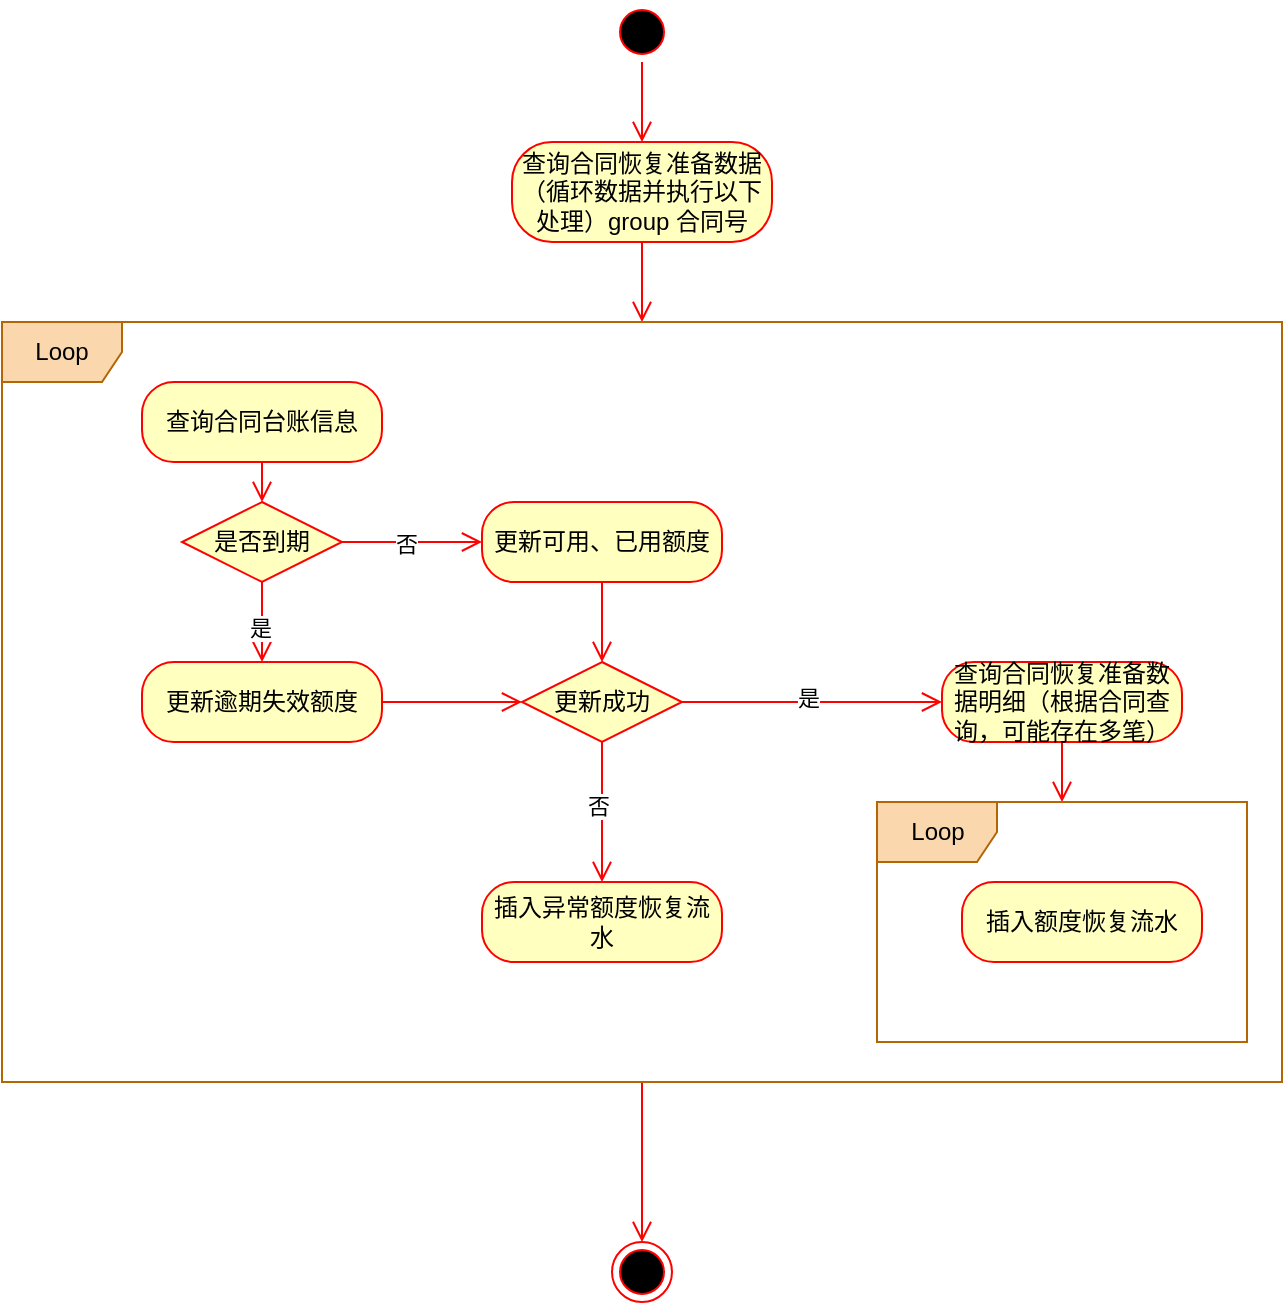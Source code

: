 <mxfile version="14.4.3" type="github">
  <diagram id="OwX1Tfsp2Xdk8FmUzgD0" name="第 1 页">
    <mxGraphModel dx="834" dy="446" grid="1" gridSize="10" guides="1" tooltips="1" connect="1" arrows="1" fold="1" page="1" pageScale="1" pageWidth="3300" pageHeight="4681" math="0" shadow="0">
      <root>
        <mxCell id="0" />
        <mxCell id="1" parent="0" />
        <mxCell id="2UmjyUCVCARyHqoZPk_U-34" value="" style="ellipse;html=1;shape=startState;fillColor=#000000;strokeColor=#ff0000;" vertex="1" parent="1">
          <mxGeometry x="405" y="140" width="30" height="30" as="geometry" />
        </mxCell>
        <mxCell id="2UmjyUCVCARyHqoZPk_U-35" value="" style="edgeStyle=orthogonalEdgeStyle;html=1;verticalAlign=bottom;endArrow=open;endSize=8;strokeColor=#ff0000;entryX=0.5;entryY=0;entryDx=0;entryDy=0;" edge="1" parent="1" source="2UmjyUCVCARyHqoZPk_U-34" target="2UmjyUCVCARyHqoZPk_U-37">
          <mxGeometry relative="1" as="geometry">
            <mxPoint x="320" y="210" as="targetPoint" />
          </mxGeometry>
        </mxCell>
        <mxCell id="2UmjyUCVCARyHqoZPk_U-36" style="edgeStyle=orthogonalEdgeStyle;orthogonalLoop=1;jettySize=auto;html=1;endArrow=open;endSize=8;strokeColor=#ff0000;" edge="1" parent="1" source="2UmjyUCVCARyHqoZPk_U-37" target="2UmjyUCVCARyHqoZPk_U-40">
          <mxGeometry relative="1" as="geometry" />
        </mxCell>
        <mxCell id="2UmjyUCVCARyHqoZPk_U-37" value="查询合同恢复准备数据（循环数据并执行以下处理）group 合同号" style="rounded=1;whiteSpace=wrap;html=1;arcSize=40;fontColor=#000000;fillColor=#ffffc0;strokeColor=#ff0000;" vertex="1" parent="1">
          <mxGeometry x="355" y="210" width="130" height="50" as="geometry" />
        </mxCell>
        <mxCell id="2UmjyUCVCARyHqoZPk_U-39" style="edgeStyle=orthogonalEdgeStyle;orthogonalLoop=1;jettySize=auto;html=1;entryX=0.5;entryY=0;entryDx=0;entryDy=0;endArrow=open;endSize=8;strokeColor=#ff0000;" edge="1" parent="1" source="2UmjyUCVCARyHqoZPk_U-40" target="2UmjyUCVCARyHqoZPk_U-52">
          <mxGeometry relative="1" as="geometry" />
        </mxCell>
        <mxCell id="2UmjyUCVCARyHqoZPk_U-40" value="Loop" style="shape=umlFrame;whiteSpace=wrap;html=1;fillColor=#fad7ac;strokeColor=#b46504;" vertex="1" parent="1">
          <mxGeometry x="100" y="300" width="640" height="380" as="geometry" />
        </mxCell>
        <mxCell id="2UmjyUCVCARyHqoZPk_U-55" style="edgeStyle=orthogonalEdgeStyle;orthogonalLoop=1;jettySize=auto;html=1;endArrow=open;endSize=8;strokeColor=#ff0000;" edge="1" parent="1" source="2UmjyUCVCARyHqoZPk_U-42" target="2UmjyUCVCARyHqoZPk_U-53">
          <mxGeometry relative="1" as="geometry" />
        </mxCell>
        <mxCell id="2UmjyUCVCARyHqoZPk_U-42" value="查询合同台账信息" style="rounded=1;whiteSpace=wrap;html=1;arcSize=40;fontColor=#000000;fillColor=#ffffc0;strokeColor=#ff0000;" vertex="1" parent="1">
          <mxGeometry x="170" y="330" width="120" height="40" as="geometry" />
        </mxCell>
        <mxCell id="2UmjyUCVCARyHqoZPk_U-43" style="edgeStyle=orthogonalEdgeStyle;orthogonalLoop=1;jettySize=auto;html=1;endArrow=open;endSize=8;strokeColor=#ff0000;exitX=1;exitY=0.5;exitDx=0;exitDy=0;" edge="1" parent="1" source="2UmjyUCVCARyHqoZPk_U-47" target="2UmjyUCVCARyHqoZPk_U-48">
          <mxGeometry relative="1" as="geometry" />
        </mxCell>
        <mxCell id="2UmjyUCVCARyHqoZPk_U-44" value="是" style="edgeLabel;html=1;align=center;verticalAlign=middle;resizable=0;points=[];" vertex="1" connectable="0" parent="2UmjyUCVCARyHqoZPk_U-43">
          <mxGeometry x="-0.028" y="2" relative="1" as="geometry">
            <mxPoint as="offset" />
          </mxGeometry>
        </mxCell>
        <mxCell id="2UmjyUCVCARyHqoZPk_U-45" style="edgeStyle=orthogonalEdgeStyle;orthogonalLoop=1;jettySize=auto;html=1;endArrow=open;endSize=8;strokeColor=#ff0000;" edge="1" parent="1" source="2UmjyUCVCARyHqoZPk_U-47" target="2UmjyUCVCARyHqoZPk_U-49">
          <mxGeometry relative="1" as="geometry" />
        </mxCell>
        <mxCell id="2UmjyUCVCARyHqoZPk_U-46" value="否" style="edgeLabel;html=1;align=center;verticalAlign=middle;resizable=0;points=[];" vertex="1" connectable="0" parent="2UmjyUCVCARyHqoZPk_U-45">
          <mxGeometry x="-0.079" y="-2" relative="1" as="geometry">
            <mxPoint as="offset" />
          </mxGeometry>
        </mxCell>
        <mxCell id="2UmjyUCVCARyHqoZPk_U-47" value="更新成功" style="rhombus;whiteSpace=wrap;html=1;fillColor=#ffffc0;strokeColor=#ff0000;" vertex="1" parent="1">
          <mxGeometry x="360" y="470" width="80" height="40" as="geometry" />
        </mxCell>
        <mxCell id="2UmjyUCVCARyHqoZPk_U-66" style="edgeStyle=orthogonalEdgeStyle;orthogonalLoop=1;jettySize=auto;html=1;endArrow=open;endSize=8;strokeColor=#ff0000;" edge="1" parent="1" source="2UmjyUCVCARyHqoZPk_U-48" target="2UmjyUCVCARyHqoZPk_U-65">
          <mxGeometry relative="1" as="geometry" />
        </mxCell>
        <mxCell id="2UmjyUCVCARyHqoZPk_U-48" value="查询合同恢复准备数据明细（根据合同查询，可能存在多笔）" style="rounded=1;whiteSpace=wrap;html=1;arcSize=40;fontColor=#000000;fillColor=#ffffc0;strokeColor=#ff0000;" vertex="1" parent="1">
          <mxGeometry x="570" y="470" width="120" height="40" as="geometry" />
        </mxCell>
        <mxCell id="2UmjyUCVCARyHqoZPk_U-49" value="插入异常额度恢复流水" style="rounded=1;whiteSpace=wrap;html=1;arcSize=40;fontColor=#000000;fillColor=#ffffc0;strokeColor=#ff0000;" vertex="1" parent="1">
          <mxGeometry x="340" y="580" width="120" height="40" as="geometry" />
        </mxCell>
        <mxCell id="2UmjyUCVCARyHqoZPk_U-50" style="edgeStyle=orthogonalEdgeStyle;orthogonalLoop=1;jettySize=auto;html=1;entryX=0.5;entryY=0;entryDx=0;entryDy=0;endArrow=open;endSize=8;strokeColor=#ff0000;" edge="1" parent="1" source="2UmjyUCVCARyHqoZPk_U-51" target="2UmjyUCVCARyHqoZPk_U-47">
          <mxGeometry relative="1" as="geometry" />
        </mxCell>
        <mxCell id="2UmjyUCVCARyHqoZPk_U-51" value="更新可用、已用额度" style="rounded=1;whiteSpace=wrap;html=1;arcSize=40;fontColor=#000000;fillColor=#ffffc0;strokeColor=#ff0000;" vertex="1" parent="1">
          <mxGeometry x="340" y="390" width="120" height="40" as="geometry" />
        </mxCell>
        <mxCell id="2UmjyUCVCARyHqoZPk_U-52" value="" style="ellipse;html=1;shape=endState;fillColor=#000000;strokeColor=#ff0000;" vertex="1" parent="1">
          <mxGeometry x="405" y="760" width="30" height="30" as="geometry" />
        </mxCell>
        <mxCell id="2UmjyUCVCARyHqoZPk_U-56" style="edgeStyle=orthogonalEdgeStyle;orthogonalLoop=1;jettySize=auto;html=1;endArrow=open;endSize=8;strokeColor=#ff0000;" edge="1" parent="1" source="2UmjyUCVCARyHqoZPk_U-53" target="2UmjyUCVCARyHqoZPk_U-51">
          <mxGeometry relative="1" as="geometry" />
        </mxCell>
        <mxCell id="2UmjyUCVCARyHqoZPk_U-60" value="否" style="edgeLabel;html=1;align=center;verticalAlign=middle;resizable=0;points=[];" vertex="1" connectable="0" parent="2UmjyUCVCARyHqoZPk_U-56">
          <mxGeometry x="-0.101" y="-1" relative="1" as="geometry">
            <mxPoint as="offset" />
          </mxGeometry>
        </mxCell>
        <mxCell id="2UmjyUCVCARyHqoZPk_U-59" value="" style="edgeStyle=orthogonalEdgeStyle;orthogonalLoop=1;jettySize=auto;html=1;endArrow=open;endSize=8;strokeColor=#ff0000;entryX=0.5;entryY=0;entryDx=0;entryDy=0;" edge="1" parent="1" source="2UmjyUCVCARyHqoZPk_U-53" target="2UmjyUCVCARyHqoZPk_U-57">
          <mxGeometry relative="1" as="geometry" />
        </mxCell>
        <mxCell id="2UmjyUCVCARyHqoZPk_U-61" value="是" style="edgeLabel;html=1;align=center;verticalAlign=middle;resizable=0;points=[];" vertex="1" connectable="0" parent="2UmjyUCVCARyHqoZPk_U-59">
          <mxGeometry x="0.142" y="-1" relative="1" as="geometry">
            <mxPoint as="offset" />
          </mxGeometry>
        </mxCell>
        <mxCell id="2UmjyUCVCARyHqoZPk_U-53" value="是否到期" style="rhombus;whiteSpace=wrap;html=1;fillColor=#ffffc0;strokeColor=#ff0000;" vertex="1" parent="1">
          <mxGeometry x="190" y="390" width="80" height="40" as="geometry" />
        </mxCell>
        <mxCell id="2UmjyUCVCARyHqoZPk_U-62" style="edgeStyle=orthogonalEdgeStyle;orthogonalLoop=1;jettySize=auto;html=1;endArrow=open;endSize=8;strokeColor=#ff0000;exitX=1;exitY=0.5;exitDx=0;exitDy=0;" edge="1" parent="1" source="2UmjyUCVCARyHqoZPk_U-57" target="2UmjyUCVCARyHqoZPk_U-47">
          <mxGeometry relative="1" as="geometry" />
        </mxCell>
        <mxCell id="2UmjyUCVCARyHqoZPk_U-57" value="更新逾期失效额度" style="rounded=1;whiteSpace=wrap;html=1;arcSize=40;fontColor=#000000;fillColor=#ffffc0;strokeColor=#ff0000;" vertex="1" parent="1">
          <mxGeometry x="170" y="470" width="120" height="40" as="geometry" />
        </mxCell>
        <mxCell id="2UmjyUCVCARyHqoZPk_U-64" value="插入额度恢复流水" style="rounded=1;whiteSpace=wrap;html=1;arcSize=40;fontColor=#000000;fillColor=#ffffc0;strokeColor=#ff0000;" vertex="1" parent="1">
          <mxGeometry x="580" y="580" width="120" height="40" as="geometry" />
        </mxCell>
        <mxCell id="2UmjyUCVCARyHqoZPk_U-65" value="Loop" style="shape=umlFrame;whiteSpace=wrap;html=1;fillColor=#fad7ac;strokeColor=#b46504;" vertex="1" parent="1">
          <mxGeometry x="537.5" y="540" width="185" height="120" as="geometry" />
        </mxCell>
      </root>
    </mxGraphModel>
  </diagram>
</mxfile>
